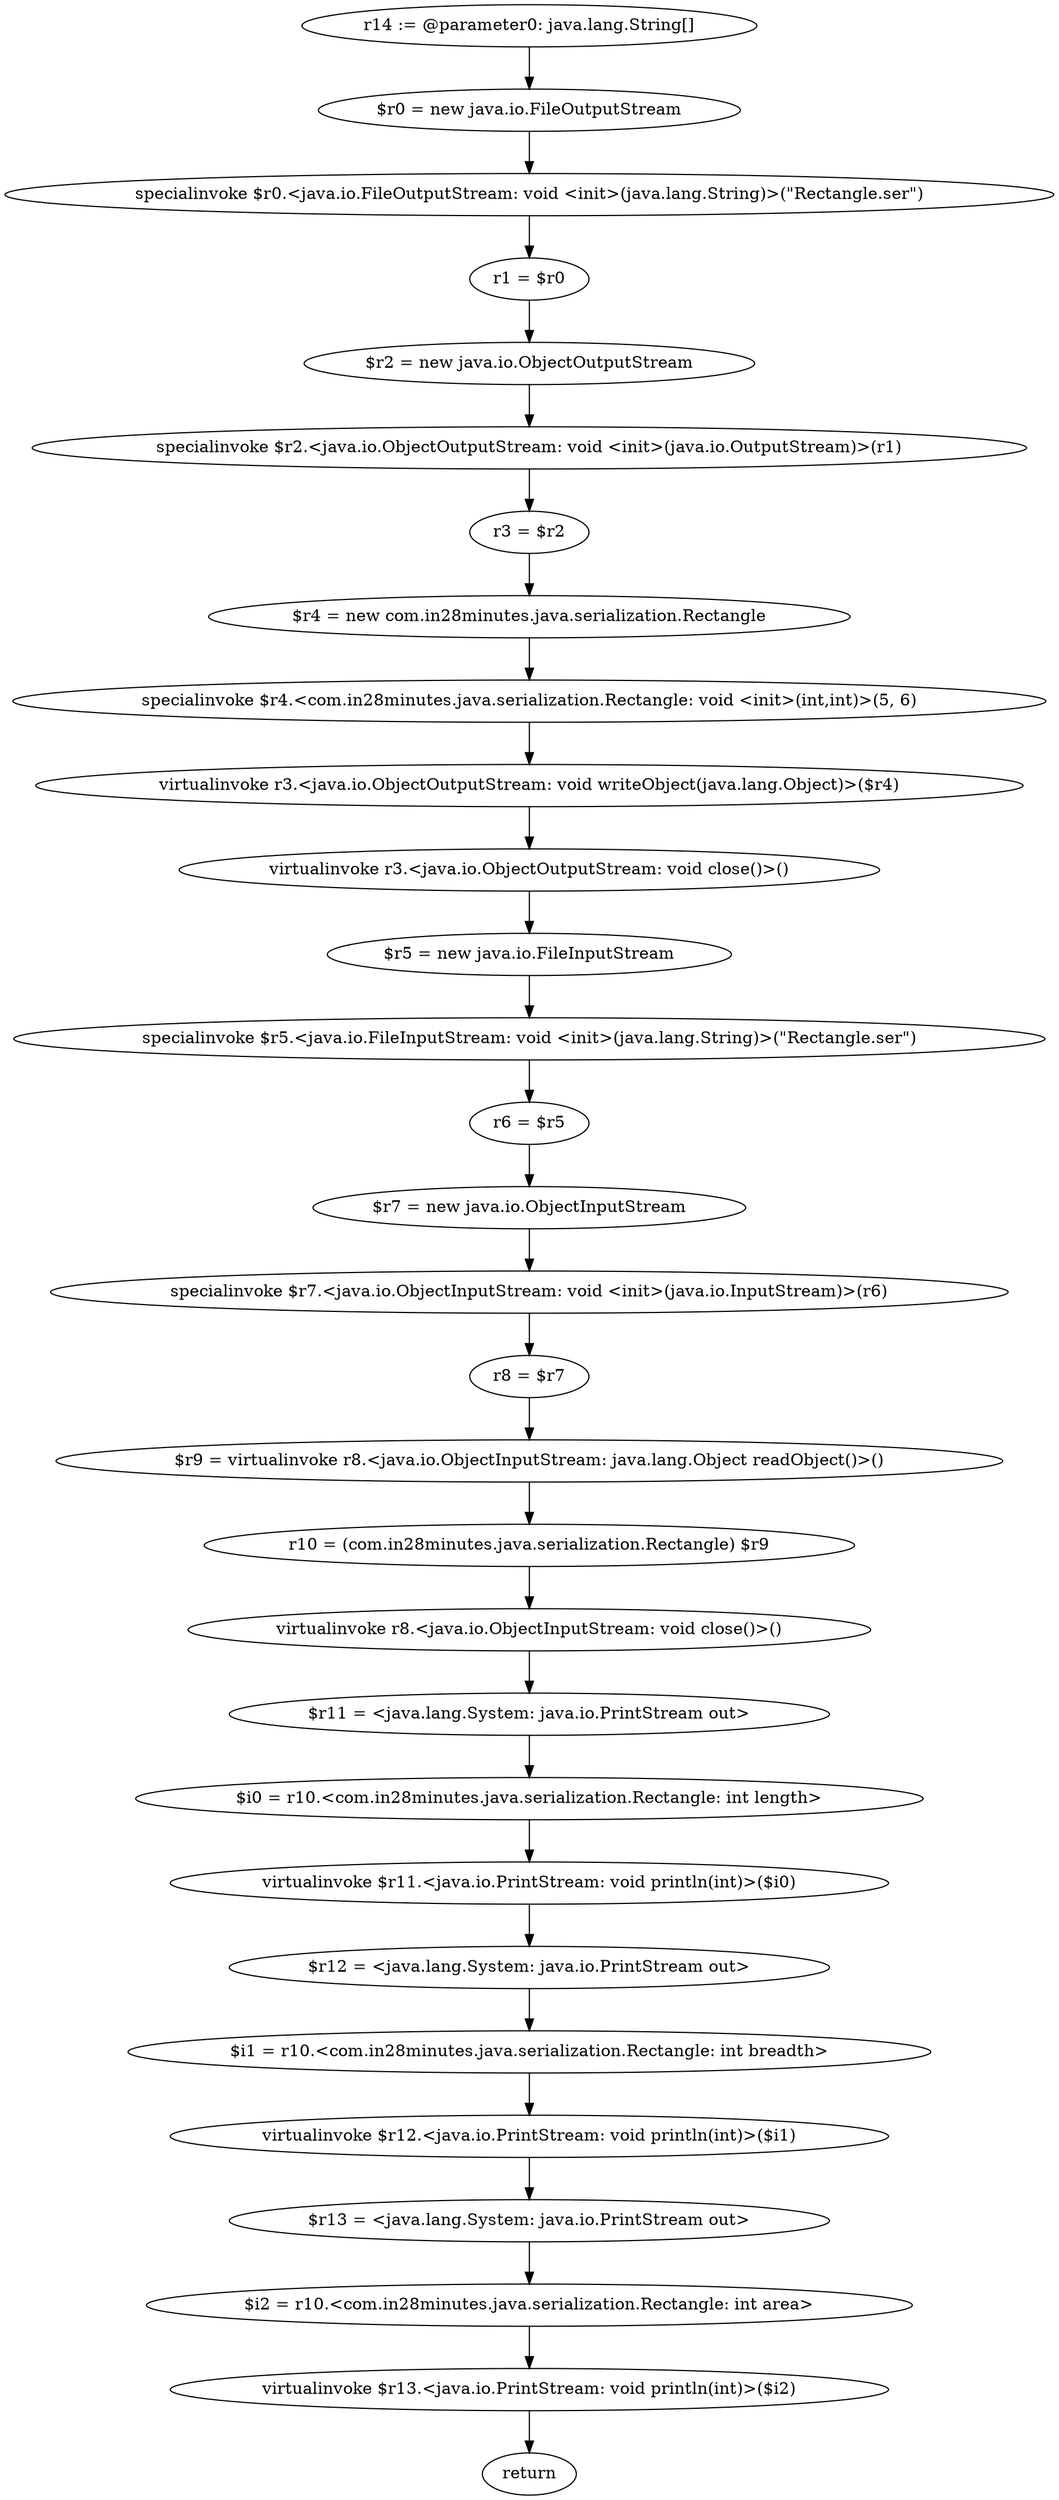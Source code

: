 digraph "unitGraph" {
    "r14 := @parameter0: java.lang.String[]"
    "$r0 = new java.io.FileOutputStream"
    "specialinvoke $r0.<java.io.FileOutputStream: void <init>(java.lang.String)>(\"Rectangle.ser\")"
    "r1 = $r0"
    "$r2 = new java.io.ObjectOutputStream"
    "specialinvoke $r2.<java.io.ObjectOutputStream: void <init>(java.io.OutputStream)>(r1)"
    "r3 = $r2"
    "$r4 = new com.in28minutes.java.serialization.Rectangle"
    "specialinvoke $r4.<com.in28minutes.java.serialization.Rectangle: void <init>(int,int)>(5, 6)"
    "virtualinvoke r3.<java.io.ObjectOutputStream: void writeObject(java.lang.Object)>($r4)"
    "virtualinvoke r3.<java.io.ObjectOutputStream: void close()>()"
    "$r5 = new java.io.FileInputStream"
    "specialinvoke $r5.<java.io.FileInputStream: void <init>(java.lang.String)>(\"Rectangle.ser\")"
    "r6 = $r5"
    "$r7 = new java.io.ObjectInputStream"
    "specialinvoke $r7.<java.io.ObjectInputStream: void <init>(java.io.InputStream)>(r6)"
    "r8 = $r7"
    "$r9 = virtualinvoke r8.<java.io.ObjectInputStream: java.lang.Object readObject()>()"
    "r10 = (com.in28minutes.java.serialization.Rectangle) $r9"
    "virtualinvoke r8.<java.io.ObjectInputStream: void close()>()"
    "$r11 = <java.lang.System: java.io.PrintStream out>"
    "$i0 = r10.<com.in28minutes.java.serialization.Rectangle: int length>"
    "virtualinvoke $r11.<java.io.PrintStream: void println(int)>($i0)"
    "$r12 = <java.lang.System: java.io.PrintStream out>"
    "$i1 = r10.<com.in28minutes.java.serialization.Rectangle: int breadth>"
    "virtualinvoke $r12.<java.io.PrintStream: void println(int)>($i1)"
    "$r13 = <java.lang.System: java.io.PrintStream out>"
    "$i2 = r10.<com.in28minutes.java.serialization.Rectangle: int area>"
    "virtualinvoke $r13.<java.io.PrintStream: void println(int)>($i2)"
    "return"
    "r14 := @parameter0: java.lang.String[]"->"$r0 = new java.io.FileOutputStream";
    "$r0 = new java.io.FileOutputStream"->"specialinvoke $r0.<java.io.FileOutputStream: void <init>(java.lang.String)>(\"Rectangle.ser\")";
    "specialinvoke $r0.<java.io.FileOutputStream: void <init>(java.lang.String)>(\"Rectangle.ser\")"->"r1 = $r0";
    "r1 = $r0"->"$r2 = new java.io.ObjectOutputStream";
    "$r2 = new java.io.ObjectOutputStream"->"specialinvoke $r2.<java.io.ObjectOutputStream: void <init>(java.io.OutputStream)>(r1)";
    "specialinvoke $r2.<java.io.ObjectOutputStream: void <init>(java.io.OutputStream)>(r1)"->"r3 = $r2";
    "r3 = $r2"->"$r4 = new com.in28minutes.java.serialization.Rectangle";
    "$r4 = new com.in28minutes.java.serialization.Rectangle"->"specialinvoke $r4.<com.in28minutes.java.serialization.Rectangle: void <init>(int,int)>(5, 6)";
    "specialinvoke $r4.<com.in28minutes.java.serialization.Rectangle: void <init>(int,int)>(5, 6)"->"virtualinvoke r3.<java.io.ObjectOutputStream: void writeObject(java.lang.Object)>($r4)";
    "virtualinvoke r3.<java.io.ObjectOutputStream: void writeObject(java.lang.Object)>($r4)"->"virtualinvoke r3.<java.io.ObjectOutputStream: void close()>()";
    "virtualinvoke r3.<java.io.ObjectOutputStream: void close()>()"->"$r5 = new java.io.FileInputStream";
    "$r5 = new java.io.FileInputStream"->"specialinvoke $r5.<java.io.FileInputStream: void <init>(java.lang.String)>(\"Rectangle.ser\")";
    "specialinvoke $r5.<java.io.FileInputStream: void <init>(java.lang.String)>(\"Rectangle.ser\")"->"r6 = $r5";
    "r6 = $r5"->"$r7 = new java.io.ObjectInputStream";
    "$r7 = new java.io.ObjectInputStream"->"specialinvoke $r7.<java.io.ObjectInputStream: void <init>(java.io.InputStream)>(r6)";
    "specialinvoke $r7.<java.io.ObjectInputStream: void <init>(java.io.InputStream)>(r6)"->"r8 = $r7";
    "r8 = $r7"->"$r9 = virtualinvoke r8.<java.io.ObjectInputStream: java.lang.Object readObject()>()";
    "$r9 = virtualinvoke r8.<java.io.ObjectInputStream: java.lang.Object readObject()>()"->"r10 = (com.in28minutes.java.serialization.Rectangle) $r9";
    "r10 = (com.in28minutes.java.serialization.Rectangle) $r9"->"virtualinvoke r8.<java.io.ObjectInputStream: void close()>()";
    "virtualinvoke r8.<java.io.ObjectInputStream: void close()>()"->"$r11 = <java.lang.System: java.io.PrintStream out>";
    "$r11 = <java.lang.System: java.io.PrintStream out>"->"$i0 = r10.<com.in28minutes.java.serialization.Rectangle: int length>";
    "$i0 = r10.<com.in28minutes.java.serialization.Rectangle: int length>"->"virtualinvoke $r11.<java.io.PrintStream: void println(int)>($i0)";
    "virtualinvoke $r11.<java.io.PrintStream: void println(int)>($i0)"->"$r12 = <java.lang.System: java.io.PrintStream out>";
    "$r12 = <java.lang.System: java.io.PrintStream out>"->"$i1 = r10.<com.in28minutes.java.serialization.Rectangle: int breadth>";
    "$i1 = r10.<com.in28minutes.java.serialization.Rectangle: int breadth>"->"virtualinvoke $r12.<java.io.PrintStream: void println(int)>($i1)";
    "virtualinvoke $r12.<java.io.PrintStream: void println(int)>($i1)"->"$r13 = <java.lang.System: java.io.PrintStream out>";
    "$r13 = <java.lang.System: java.io.PrintStream out>"->"$i2 = r10.<com.in28minutes.java.serialization.Rectangle: int area>";
    "$i2 = r10.<com.in28minutes.java.serialization.Rectangle: int area>"->"virtualinvoke $r13.<java.io.PrintStream: void println(int)>($i2)";
    "virtualinvoke $r13.<java.io.PrintStream: void println(int)>($i2)"->"return";
}
